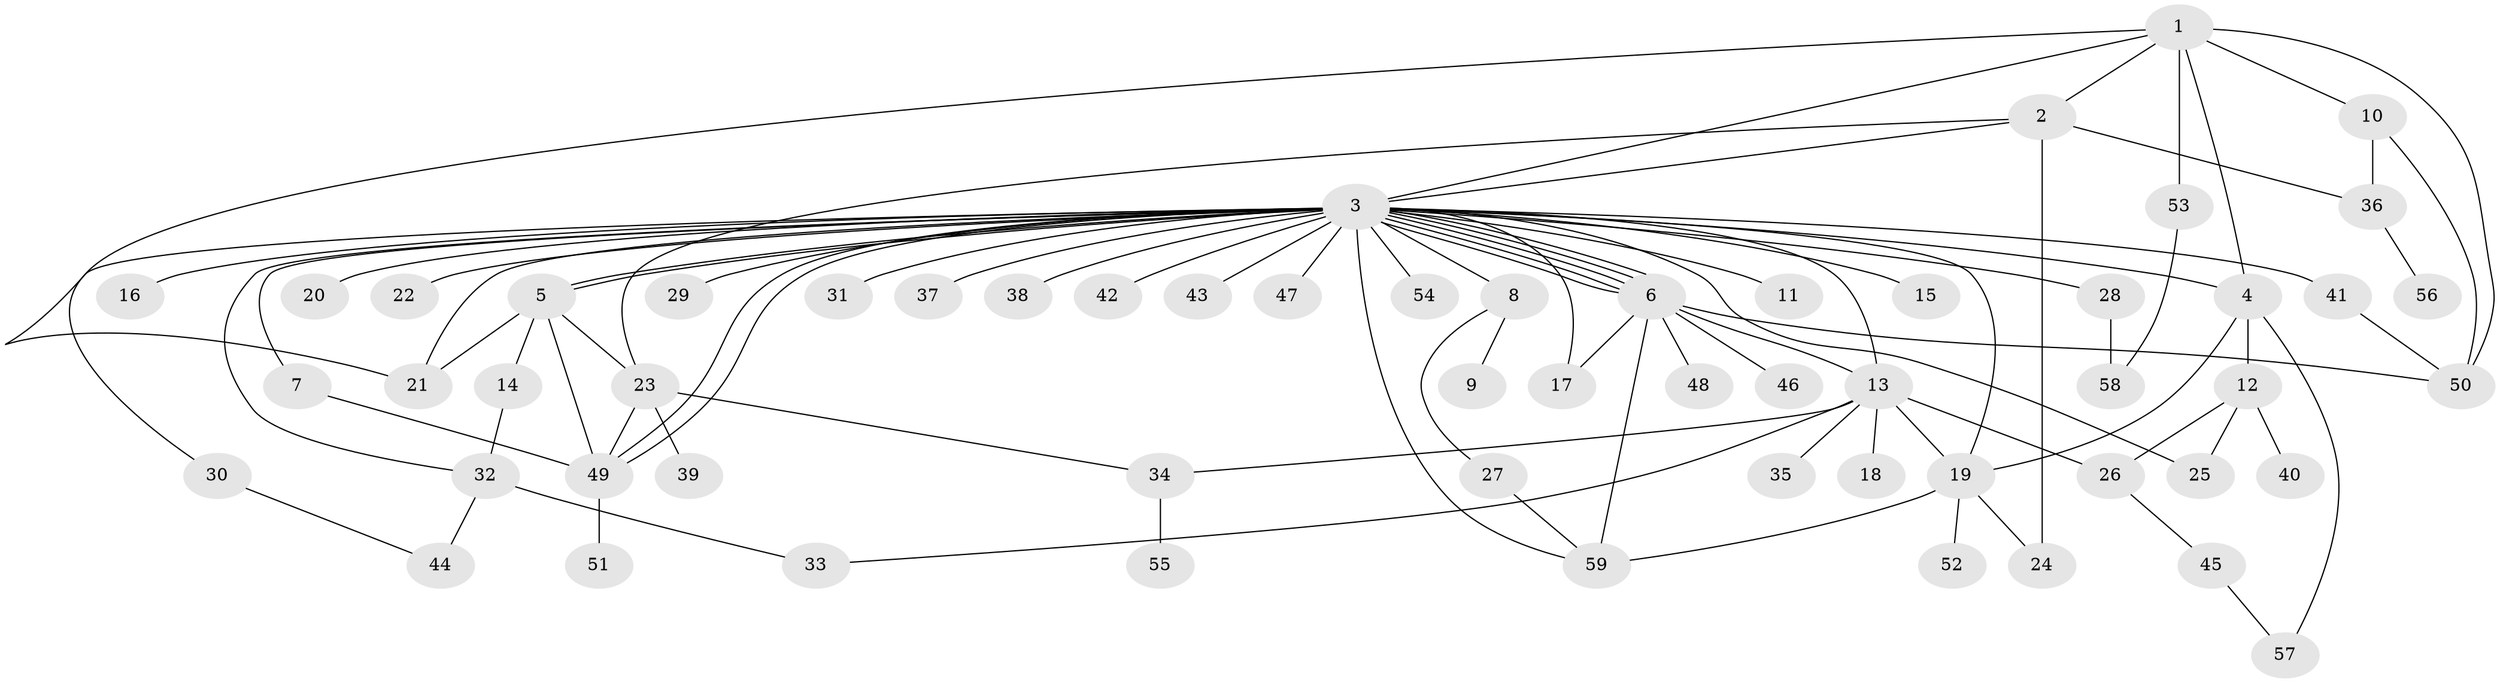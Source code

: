 // coarse degree distribution, {1: 0.5365853658536586, 2: 0.24390243902439024, 4: 0.0975609756097561, 24: 0.024390243902439025, 3: 0.07317073170731707, 9: 0.024390243902439025}
// Generated by graph-tools (version 1.1) at 2025/51/03/04/25 21:51:44]
// undirected, 59 vertices, 92 edges
graph export_dot {
graph [start="1"]
  node [color=gray90,style=filled];
  1;
  2;
  3;
  4;
  5;
  6;
  7;
  8;
  9;
  10;
  11;
  12;
  13;
  14;
  15;
  16;
  17;
  18;
  19;
  20;
  21;
  22;
  23;
  24;
  25;
  26;
  27;
  28;
  29;
  30;
  31;
  32;
  33;
  34;
  35;
  36;
  37;
  38;
  39;
  40;
  41;
  42;
  43;
  44;
  45;
  46;
  47;
  48;
  49;
  50;
  51;
  52;
  53;
  54;
  55;
  56;
  57;
  58;
  59;
  1 -- 2;
  1 -- 3;
  1 -- 4;
  1 -- 10;
  1 -- 21;
  1 -- 50;
  1 -- 53;
  2 -- 3;
  2 -- 23;
  2 -- 24;
  2 -- 36;
  3 -- 4;
  3 -- 5;
  3 -- 5;
  3 -- 6;
  3 -- 6;
  3 -- 6;
  3 -- 6;
  3 -- 6;
  3 -- 7;
  3 -- 8;
  3 -- 11;
  3 -- 13;
  3 -- 15;
  3 -- 16;
  3 -- 17;
  3 -- 19;
  3 -- 20;
  3 -- 21;
  3 -- 22;
  3 -- 25;
  3 -- 28;
  3 -- 29;
  3 -- 30;
  3 -- 31;
  3 -- 32;
  3 -- 37;
  3 -- 38;
  3 -- 41;
  3 -- 42;
  3 -- 43;
  3 -- 47;
  3 -- 49;
  3 -- 49;
  3 -- 54;
  3 -- 59;
  4 -- 12;
  4 -- 19;
  4 -- 57;
  5 -- 14;
  5 -- 21;
  5 -- 23;
  5 -- 49;
  6 -- 13;
  6 -- 17;
  6 -- 46;
  6 -- 48;
  6 -- 50;
  6 -- 59;
  7 -- 49;
  8 -- 9;
  8 -- 27;
  10 -- 36;
  10 -- 50;
  12 -- 25;
  12 -- 26;
  12 -- 40;
  13 -- 18;
  13 -- 19;
  13 -- 26;
  13 -- 33;
  13 -- 34;
  13 -- 35;
  14 -- 32;
  19 -- 24;
  19 -- 52;
  19 -- 59;
  23 -- 34;
  23 -- 39;
  23 -- 49;
  26 -- 45;
  27 -- 59;
  28 -- 58;
  30 -- 44;
  32 -- 33;
  32 -- 44;
  34 -- 55;
  36 -- 56;
  41 -- 50;
  45 -- 57;
  49 -- 51;
  53 -- 58;
}
